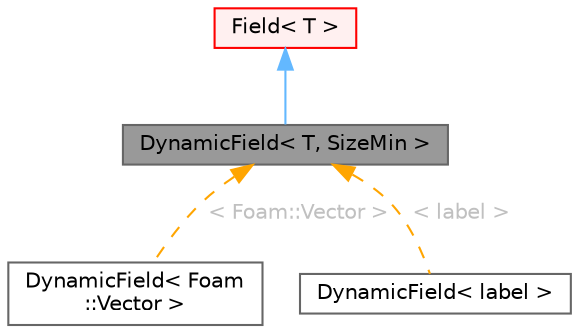 digraph "DynamicField&lt; T, SizeMin &gt;"
{
 // LATEX_PDF_SIZE
  bgcolor="transparent";
  edge [fontname=Helvetica,fontsize=10,labelfontname=Helvetica,labelfontsize=10];
  node [fontname=Helvetica,fontsize=10,shape=box,height=0.2,width=0.4];
  Node1 [id="Node000001",label="DynamicField\< T, SizeMin \>",height=0.2,width=0.4,color="gray40", fillcolor="grey60", style="filled", fontcolor="black",tooltip="Dynamically sized Field."];
  Node2 -> Node1 [id="edge1_Node000001_Node000002",dir="back",color="steelblue1",style="solid",tooltip=" "];
  Node2 [id="Node000002",label="Field\< T \>",height=0.2,width=0.4,color="red", fillcolor="#FFF0F0", style="filled",URL="$classFoam_1_1Field.html",tooltip=" "];
  Node1 -> Node11 [id="edge2_Node000001_Node000011",dir="back",color="orange",style="dashed",tooltip=" ",label=" \< Foam::Vector \>",fontcolor="grey" ];
  Node11 [id="Node000011",label="DynamicField\< Foam\l::Vector \>",height=0.2,width=0.4,color="gray40", fillcolor="white", style="filled",URL="$classFoam_1_1DynamicField.html",tooltip=" "];
  Node1 -> Node12 [id="edge3_Node000001_Node000012",dir="back",color="orange",style="dashed",tooltip=" ",label=" \< label \>",fontcolor="grey" ];
  Node12 [id="Node000012",label="DynamicField\< label \>",height=0.2,width=0.4,color="gray40", fillcolor="white", style="filled",URL="$classFoam_1_1DynamicField.html",tooltip=" "];
}
